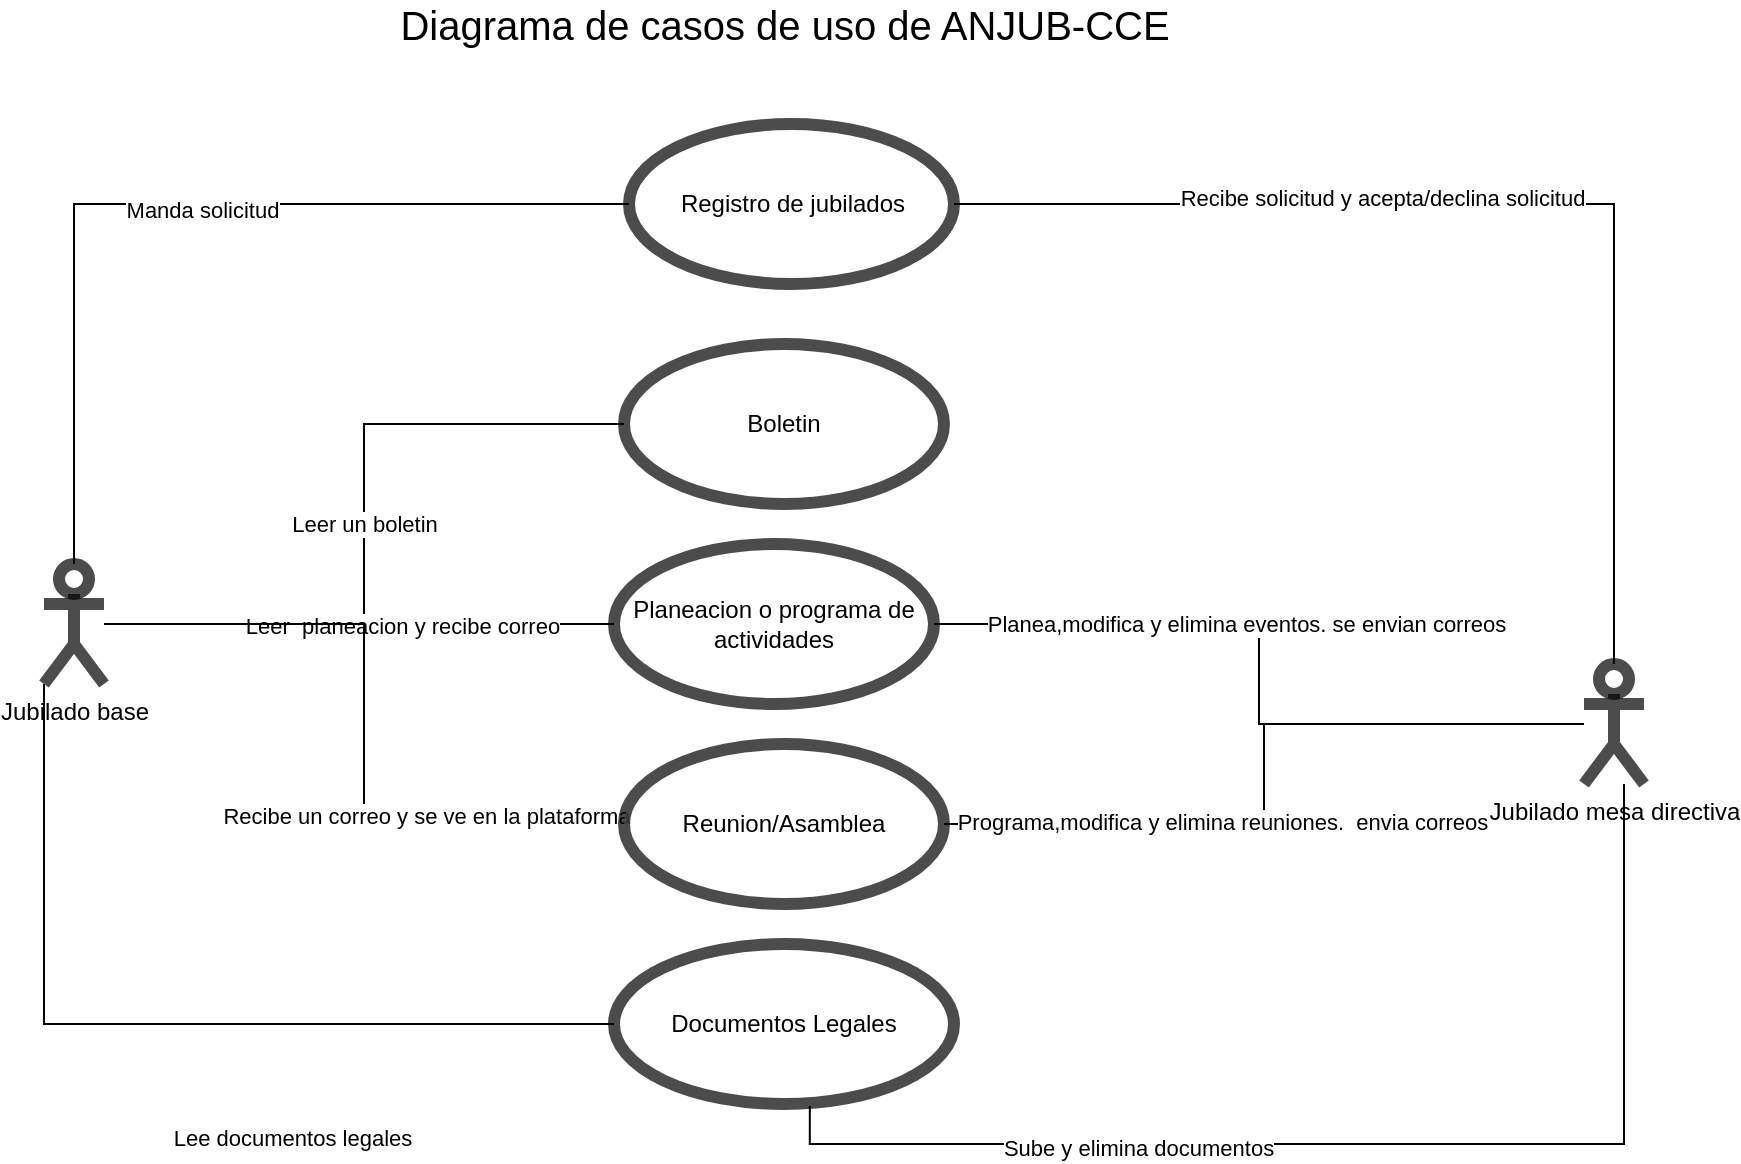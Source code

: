 <mxfile version="13.6.2" type="device"><diagram id="79S-u93Or9KFLX0gsFuQ" name="Page-1"><mxGraphModel dx="1871" dy="1664" grid="1" gridSize="10" guides="1" tooltips="1" connect="1" arrows="1" fold="1" page="1" pageScale="1" pageWidth="850" pageHeight="1100" math="0" shadow="0"><root><mxCell id="0"/><mxCell id="1" parent="0"/><mxCell id="Nb_ENsk0VOKO4zGn9HvE-38" value="Leer un boletin" style="edgeStyle=orthogonalEdgeStyle;rounded=0;orthogonalLoop=1;jettySize=auto;html=1;entryX=0;entryY=0.5;entryDx=0;entryDy=0;endArrow=none;endFill=0;" edge="1" parent="1" source="Nb_ENsk0VOKO4zGn9HvE-30" target="Nb_ENsk0VOKO4zGn9HvE-34"><mxGeometry relative="1" as="geometry"/></mxCell><mxCell id="Nb_ENsk0VOKO4zGn9HvE-39" style="edgeStyle=orthogonalEdgeStyle;rounded=0;orthogonalLoop=1;jettySize=auto;html=1;entryX=0;entryY=0.5;entryDx=0;entryDy=0;endArrow=none;endFill=0;" edge="1" parent="1" source="Nb_ENsk0VOKO4zGn9HvE-30" target="Nb_ENsk0VOKO4zGn9HvE-37"><mxGeometry relative="1" as="geometry"/></mxCell><mxCell id="Nb_ENsk0VOKO4zGn9HvE-40" value="Leer&amp;nbsp; planeacion y recibe correo" style="edgeLabel;html=1;align=center;verticalAlign=middle;resizable=0;points=[];" vertex="1" connectable="0" parent="Nb_ENsk0VOKO4zGn9HvE-39"><mxGeometry x="0.163" y="-1" relative="1" as="geometry"><mxPoint as="offset"/></mxGeometry></mxCell><mxCell id="Nb_ENsk0VOKO4zGn9HvE-41" style="edgeStyle=orthogonalEdgeStyle;rounded=0;orthogonalLoop=1;jettySize=auto;html=1;entryX=0;entryY=0.5;entryDx=0;entryDy=0;endArrow=none;endFill=0;" edge="1" parent="1" source="Nb_ENsk0VOKO4zGn9HvE-30" target="Nb_ENsk0VOKO4zGn9HvE-35"><mxGeometry relative="1" as="geometry"/></mxCell><mxCell id="Nb_ENsk0VOKO4zGn9HvE-42" value="Recibe un correo y se ve en la plataforma" style="edgeLabel;html=1;align=center;verticalAlign=middle;resizable=0;points=[];" vertex="1" connectable="0" parent="Nb_ENsk0VOKO4zGn9HvE-41"><mxGeometry x="0.45" y="4" relative="1" as="geometry"><mxPoint as="offset"/></mxGeometry></mxCell><mxCell id="Nb_ENsk0VOKO4zGn9HvE-43" style="edgeStyle=orthogonalEdgeStyle;rounded=0;orthogonalLoop=1;jettySize=auto;html=1;exitX=0;exitY=1;exitDx=0;exitDy=0;exitPerimeter=0;entryX=0;entryY=0.5;entryDx=0;entryDy=0;endArrow=none;endFill=0;" edge="1" parent="1" source="Nb_ENsk0VOKO4zGn9HvE-30" target="Nb_ENsk0VOKO4zGn9HvE-36"><mxGeometry relative="1" as="geometry"/></mxCell><mxCell id="Nb_ENsk0VOKO4zGn9HvE-44" value="Lee documentos legales" style="edgeLabel;html=1;align=center;verticalAlign=middle;resizable=0;points=[];" vertex="1" connectable="0" parent="Nb_ENsk0VOKO4zGn9HvE-43"><mxGeometry x="-0.281" y="62" relative="1" as="geometry"><mxPoint x="62" y="63" as="offset"/></mxGeometry></mxCell><mxCell id="Nb_ENsk0VOKO4zGn9HvE-50" style="edgeStyle=orthogonalEdgeStyle;rounded=0;orthogonalLoop=1;jettySize=auto;html=1;exitX=0.5;exitY=0;exitDx=0;exitDy=0;exitPerimeter=0;entryX=0;entryY=0.5;entryDx=0;entryDy=0;endArrow=none;endFill=0;" edge="1" parent="1" source="Nb_ENsk0VOKO4zGn9HvE-30" target="Nb_ENsk0VOKO4zGn9HvE-49"><mxGeometry relative="1" as="geometry"/></mxCell><mxCell id="Nb_ENsk0VOKO4zGn9HvE-51" value="Manda solicitud" style="edgeLabel;html=1;align=center;verticalAlign=middle;resizable=0;points=[];" vertex="1" connectable="0" parent="Nb_ENsk0VOKO4zGn9HvE-50"><mxGeometry x="-0.226" y="-64" relative="1" as="geometry"><mxPoint as="offset"/></mxGeometry></mxCell><mxCell id="Nb_ENsk0VOKO4zGn9HvE-30" value="Jubilado base" style="shape=umlActor;verticalLabelPosition=bottom;verticalAlign=top;html=1;outlineConnect=0;strokeWidth=6;opacity=70;" vertex="1" parent="1"><mxGeometry x="-130" y="-80" width="30" height="60" as="geometry"/></mxCell><mxCell id="Nb_ENsk0VOKO4zGn9HvE-45" style="edgeStyle=orthogonalEdgeStyle;rounded=0;orthogonalLoop=1;jettySize=auto;html=1;entryX=1;entryY=0.5;entryDx=0;entryDy=0;endArrow=none;endFill=0;" edge="1" parent="1" source="Nb_ENsk0VOKO4zGn9HvE-31" target="Nb_ENsk0VOKO4zGn9HvE-35"><mxGeometry relative="1" as="geometry"/></mxCell><mxCell id="Nb_ENsk0VOKO4zGn9HvE-46" value="Programa,modifica y elimina reuniones.&amp;nbsp; envia correos" style="edgeLabel;html=1;align=center;verticalAlign=middle;resizable=0;points=[];" vertex="1" connectable="0" parent="Nb_ENsk0VOKO4zGn9HvE-45"><mxGeometry x="0.248" y="-1" relative="1" as="geometry"><mxPoint as="offset"/></mxGeometry></mxCell><mxCell id="Nb_ENsk0VOKO4zGn9HvE-47" style="edgeStyle=orthogonalEdgeStyle;rounded=0;orthogonalLoop=1;jettySize=auto;html=1;entryX=1;entryY=0.5;entryDx=0;entryDy=0;endArrow=none;endFill=0;" edge="1" parent="1" source="Nb_ENsk0VOKO4zGn9HvE-31" target="Nb_ENsk0VOKO4zGn9HvE-37"><mxGeometry relative="1" as="geometry"/></mxCell><mxCell id="Nb_ENsk0VOKO4zGn9HvE-48" value="Planea,modifica y elimina eventos. se envian correos" style="edgeLabel;html=1;align=center;verticalAlign=middle;resizable=0;points=[];" vertex="1" connectable="0" parent="Nb_ENsk0VOKO4zGn9HvE-47"><mxGeometry x="0.296" y="1" relative="1" as="geometry"><mxPoint x="23.33" y="-1" as="offset"/></mxGeometry></mxCell><mxCell id="Nb_ENsk0VOKO4zGn9HvE-57" style="edgeStyle=orthogonalEdgeStyle;rounded=0;orthogonalLoop=1;jettySize=auto;html=1;entryX=0.576;entryY=1.013;entryDx=0;entryDy=0;entryPerimeter=0;endArrow=none;endFill=0;" edge="1" parent="1" source="Nb_ENsk0VOKO4zGn9HvE-31" target="Nb_ENsk0VOKO4zGn9HvE-36"><mxGeometry relative="1" as="geometry"><Array as="points"><mxPoint x="660" y="210"/><mxPoint x="253" y="210"/></Array></mxGeometry></mxCell><mxCell id="Nb_ENsk0VOKO4zGn9HvE-58" value="Sube y elimina documentos" style="edgeLabel;html=1;align=center;verticalAlign=middle;resizable=0;points=[];" vertex="1" connectable="0" parent="Nb_ENsk0VOKO4zGn9HvE-57"><mxGeometry x="0.396" y="2" relative="1" as="geometry"><mxPoint as="offset"/></mxGeometry></mxCell><mxCell id="Nb_ENsk0VOKO4zGn9HvE-31" value="&lt;div&gt;Jubilado mesa directiva&lt;/div&gt;&lt;div&gt;&lt;br&gt;&lt;/div&gt;" style="shape=umlActor;verticalLabelPosition=bottom;verticalAlign=top;html=1;outlineConnect=0;strokeWidth=6;opacity=70;" vertex="1" parent="1"><mxGeometry x="640" y="-30" width="30" height="60" as="geometry"/></mxCell><mxCell id="Nb_ENsk0VOKO4zGn9HvE-34" value="&lt;div&gt;Boletin&lt;br&gt;&lt;/div&gt;" style="ellipse;whiteSpace=wrap;html=1;strokeWidth=6;opacity=70;" vertex="1" parent="1"><mxGeometry x="160" y="-190" width="160" height="80" as="geometry"/></mxCell><mxCell id="Nb_ENsk0VOKO4zGn9HvE-35" value="Reunion/Asamblea" style="ellipse;whiteSpace=wrap;html=1;strokeWidth=6;opacity=70;" vertex="1" parent="1"><mxGeometry x="160" y="10" width="160" height="80" as="geometry"/></mxCell><mxCell id="Nb_ENsk0VOKO4zGn9HvE-36" value="Documentos Legales" style="ellipse;whiteSpace=wrap;html=1;strokeWidth=6;opacity=70;" vertex="1" parent="1"><mxGeometry x="155" y="110" width="170" height="80" as="geometry"/></mxCell><mxCell id="Nb_ENsk0VOKO4zGn9HvE-37" value="Planeacion o programa de actividades" style="ellipse;whiteSpace=wrap;html=1;strokeWidth=6;opacity=70;" vertex="1" parent="1"><mxGeometry x="155" y="-90" width="160" height="80" as="geometry"/></mxCell><mxCell id="Nb_ENsk0VOKO4zGn9HvE-52" style="edgeStyle=orthogonalEdgeStyle;rounded=0;orthogonalLoop=1;jettySize=auto;html=1;exitX=1;exitY=0.5;exitDx=0;exitDy=0;entryX=0.5;entryY=0;entryDx=0;entryDy=0;entryPerimeter=0;endArrow=none;endFill=0;" edge="1" parent="1" source="Nb_ENsk0VOKO4zGn9HvE-49" target="Nb_ENsk0VOKO4zGn9HvE-31"><mxGeometry relative="1" as="geometry"/></mxCell><mxCell id="Nb_ENsk0VOKO4zGn9HvE-53" value="Recibe solicitud y acepta/declina solicitud" style="edgeLabel;html=1;align=center;verticalAlign=middle;resizable=0;points=[];" vertex="1" connectable="0" parent="Nb_ENsk0VOKO4zGn9HvE-52"><mxGeometry x="-0.236" y="3" relative="1" as="geometry"><mxPoint as="offset"/></mxGeometry></mxCell><mxCell id="Nb_ENsk0VOKO4zGn9HvE-49" value="Registro de jubilados" style="ellipse;whiteSpace=wrap;html=1;strokeWidth=6;opacity=70;" vertex="1" parent="1"><mxGeometry x="162.5" y="-300" width="162.5" height="80" as="geometry"/></mxCell><mxCell id="Nb_ENsk0VOKO4zGn9HvE-59" value="&lt;font style=&quot;font-size: 20px&quot;&gt;Diagrama de casos de uso de ANJUB-CCE &lt;/font&gt;" style="text;html=1;align=center;verticalAlign=middle;resizable=0;points=[];autosize=1;" vertex="1" parent="1"><mxGeometry x="40" y="-360" width="400" height="20" as="geometry"/></mxCell></root></mxGraphModel></diagram></mxfile>